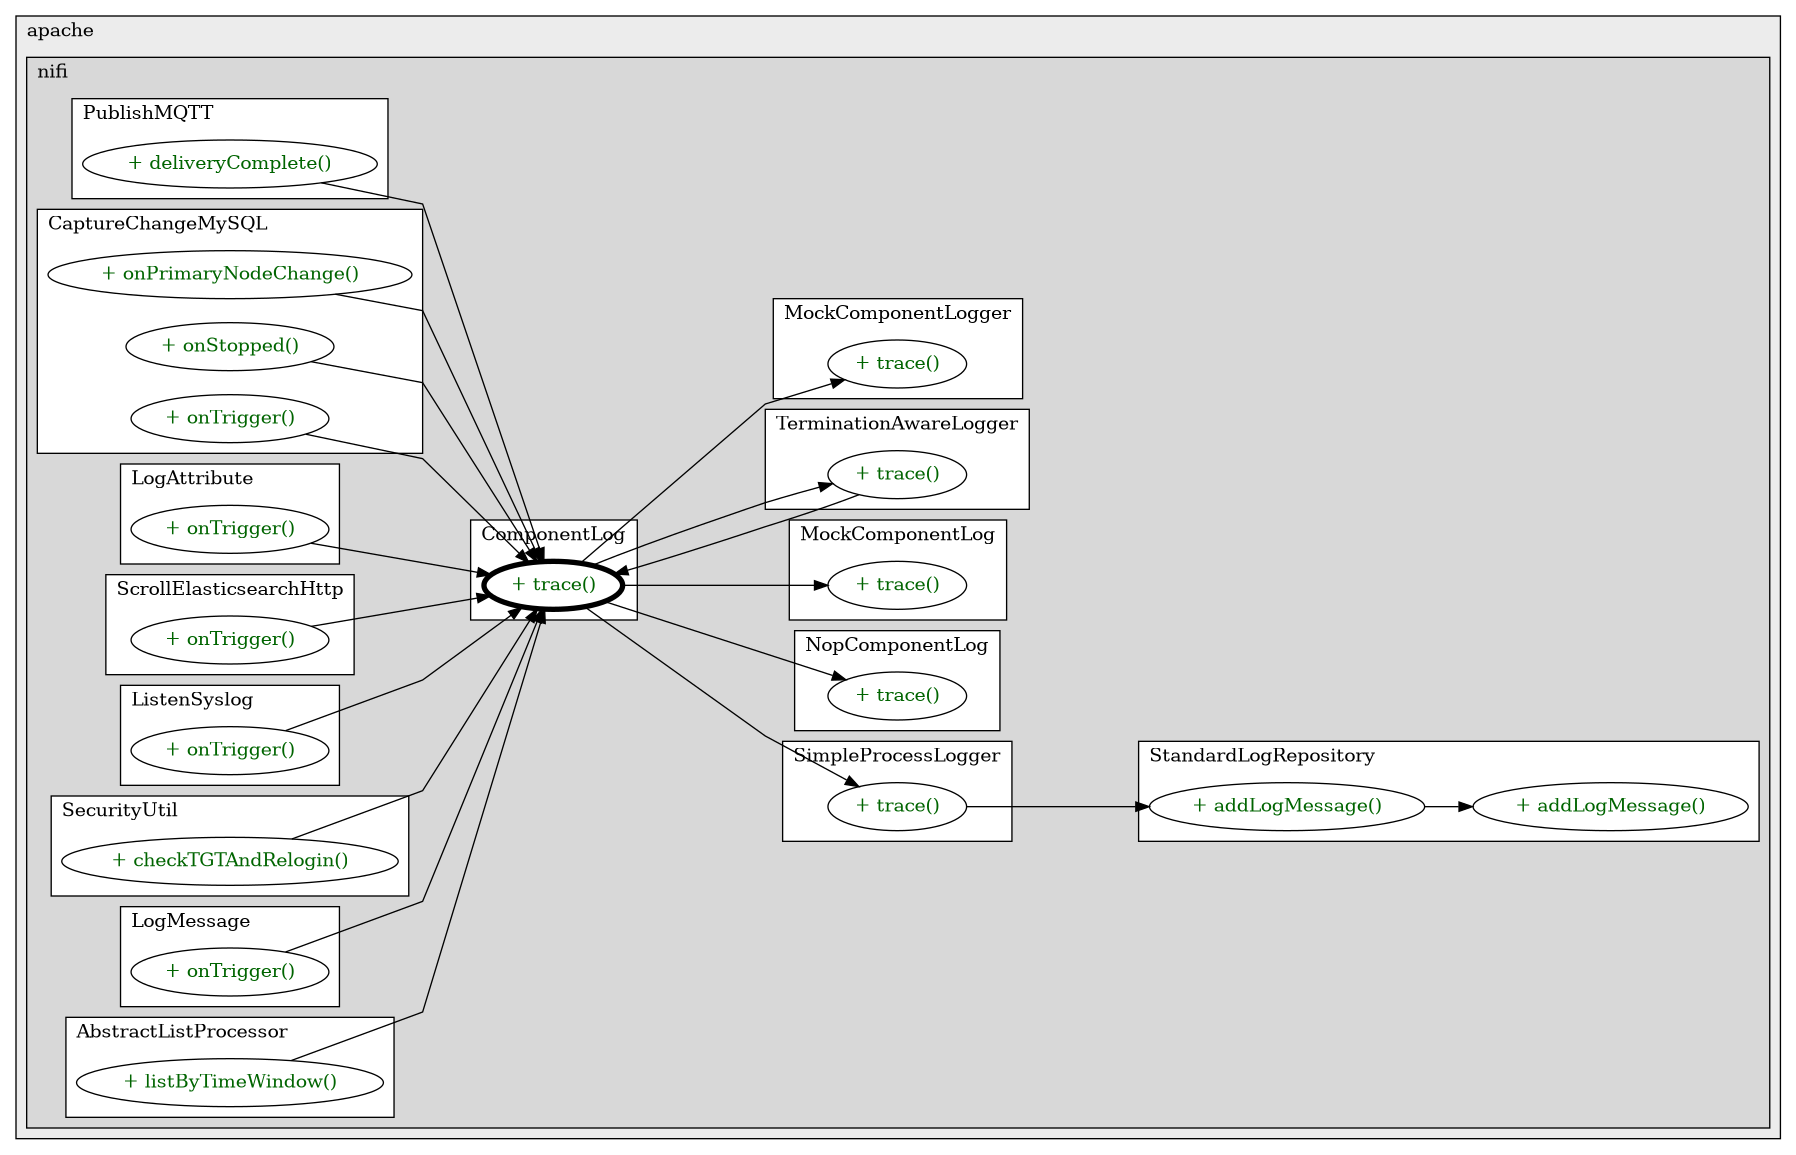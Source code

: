 @startuml

/' diagram meta data start
config=CallConfiguration;
{
  "rootMethod": "org.apache.nifi.logging.ComponentLog#trace(String)",
  "projectClassification": {
    "searchMode": "OpenProject", // OpenProject, AllProjects
    "includedProjects": "",
    "pathEndKeywords": "*.impl",
    "isClientPath": "",
    "isClientName": "",
    "isTestPath": "",
    "isTestName": "",
    "isMappingPath": "",
    "isMappingName": "",
    "isDataAccessPath": "",
    "isDataAccessName": "",
    "isDataStructurePath": "",
    "isDataStructureName": "",
    "isInterfaceStructuresPath": "",
    "isInterfaceStructuresName": "",
    "isEntryPointPath": "",
    "isEntryPointName": ""
  },
  "graphRestriction": {
    "classPackageExcludeFilter": "",
    "classPackageIncludeFilter": "",
    "classNameExcludeFilter": "",
    "classNameIncludeFilter": "",
    "methodNameExcludeFilter": "",
    "methodNameIncludeFilter": "",
    "removeByInheritance": "", // inheritance/annotation based filtering is done in a second step
    "removeByAnnotation": "",
    "removeByClassPackage": "", // cleanup the graph after inheritance/annotation based filtering is done
    "removeByClassName": "",
    "cutMappings": false,
    "cutEnum": true,
    "cutTests": true,
    "cutClient": true,
    "cutDataAccess": true,
    "cutInterfaceStructures": true,
    "cutDataStructures": true,
    "cutGetterAndSetter": true,
    "cutConstructors": true
  },
  "graphTraversal": {
    "forwardDepth": 3,
    "backwardDepth": 3,
    "classPackageExcludeFilter": "",
    "classPackageIncludeFilter": "",
    "classNameExcludeFilter": "",
    "classNameIncludeFilter": "",
    "methodNameExcludeFilter": "",
    "methodNameIncludeFilter": "",
    "hideMappings": false,
    "hideDataStructures": false,
    "hidePrivateMethods": true,
    "hideInterfaceCalls": true, // indirection: implementation -> interface (is hidden) -> implementation
    "onlyShowApplicationEntryPoints": false // root node is included
  },
  "details": {
    "aggregation": "GroupByClass", // ByClass, GroupByClass, None
    "showMethodParametersTypes": false,
    "showMethodParametersNames": false,
    "showMethodReturnType": false,
    "showPackageLevels": 2,
    "showCallOrder": false,
    "edgeMode": "MethodsOnly", // TypesOnly, MethodsOnly, TypesAndMethods, MethodsAndDirectTypeUsage
    "showDetailedClassStructure": false
  },
  "rootClass": "org.apache.nifi.logging.ComponentLog"
}
diagram meta data end '/



digraph g {
    rankdir="LR"
    splines=polyline
    

'nodes 
subgraph cluster_1411517106 { 
   	label=apache
	labeljust=l
	fillcolor="#ececec"
	style=filled
   
   subgraph cluster_781648802 { 
   	label=nifi
	labeljust=l
	fillcolor="#d8d8d8"
	style=filled
   
   subgraph cluster_1002388900 { 
   	label=PublishMQTT
	labeljust=l
	fillcolor=white
	style=filled
   
   PublishMQTT1617610039XXXdeliveryComplete229959768[
	label="+ deliveryComplete()"
	style=filled
	fillcolor=white
	tooltip="PublishMQTT

null"
	fontcolor=darkgreen
];
} 

subgraph cluster_1040168729 { 
   	label=CaptureChangeMySQL
	labeljust=l
	fillcolor=white
	style=filled
   
   CaptureChangeMySQL485385363XXXonPrimaryNodeChange193556499[
	label="+ onPrimaryNodeChange()"
	style=filled
	fillcolor=white
	tooltip="CaptureChangeMySQL

null"
	fontcolor=darkgreen
];

CaptureChangeMySQL485385363XXXonStopped135384992[
	label="+ onStopped()"
	style=filled
	fillcolor=white
	tooltip="CaptureChangeMySQL

null"
	fontcolor=darkgreen
];

CaptureChangeMySQL485385363XXXonTrigger302525551[
	label="+ onTrigger()"
	style=filled
	fillcolor=white
	tooltip="CaptureChangeMySQL

&#10;  \<p\>&#10;  The method called when this processor is triggered to operate by the&#10;  controller. In the absence of the {@link org.apache.nifi.annotation.behavior.TriggerSerially} annotation,&#10;  this method may be called concurrently from different threads.&#10;  When this method is called depends on how this processor is&#10;  configured within a controller to be triggered (timing or event&#10;  based).\</p\>&#10; &#10;  @param context provides access to convenience methods for obtaining&#10;  property values, delaying the scheduling of the processor, provides&#10;  access to Controller Services, etc.&#10;  @param sessionFactory provides access to a {@link ProcessSession}, which&#10;  can be used for accessing FlowFiles, etc.&#10; &#10;  @throws ProcessException if processing did not complete normally though&#10;  indicates the problem is an understood potential outcome of processing.&#10;  The controller/caller will handle these exceptions gracefully such as&#10;  logging, etc.. If another type of exception is allowed to propagate the&#10;  controller may no longer trigger this processor to operate, as this would&#10;  indicate a probable coding defect.&#10; "
	fontcolor=darkgreen
];
} 

subgraph cluster_1250929481 { 
   	label=SimpleProcessLogger
	labeljust=l
	fillcolor=white
	style=filled
   
   SimpleProcessLogger786985848XXXtrace1808118735[
	label="+ trace()"
	style=filled
	fillcolor=white
	tooltip="SimpleProcessLogger

null"
	fontcolor=darkgreen
];
} 

subgraph cluster_1534396166 { 
   	label=NopComponentLog
	labeljust=l
	fillcolor=white
	style=filled
   
   NopComponentLog832281502XXXtrace1808118735[
	label="+ trace()"
	style=filled
	fillcolor=white
	tooltip="NopComponentLog

null"
	fontcolor=darkgreen
];
} 

subgraph cluster_1684153142 { 
   	label=StandardLogRepository
	labeljust=l
	fillcolor=white
	style=filled
   
   StandardLogRepository1292167443XXXaddLogMessage1084326245[
	label="+ addLogMessage()"
	style=filled
	fillcolor=white
	tooltip="StandardLogRepository

null"
	fontcolor=darkgreen
];

StandardLogRepository1292167443XXXaddLogMessage907761562[
	label="+ addLogMessage()"
	style=filled
	fillcolor=white
	tooltip="StandardLogRepository

null"
	fontcolor=darkgreen
];
} 

subgraph cluster_1865804362 { 
   	label=LogAttribute
	labeljust=l
	fillcolor=white
	style=filled
   
   LogAttribute470851760XXXonTrigger1421322213[
	label="+ onTrigger()"
	style=filled
	fillcolor=white
	tooltip="LogAttribute

null"
	fontcolor=darkgreen
];
} 

subgraph cluster_1867352684 { 
   	label=ScrollElasticsearchHttp
	labeljust=l
	fillcolor=white
	style=filled
   
   ScrollElasticsearchHttp466089974XXXonTrigger1421322213[
	label="+ onTrigger()"
	style=filled
	fillcolor=white
	tooltip="ScrollElasticsearchHttp

null"
	fontcolor=darkgreen
];
} 

subgraph cluster_1921211216 { 
   	label=ComponentLog
	labeljust=l
	fillcolor=white
	style=filled
   
   ComponentLog978875333XXXtrace1808118735[
	label="+ trace()"
	style=filled
	fillcolor=white
	tooltip="ComponentLog

null"
	penwidth=4
	fontcolor=darkgreen
];
} 

subgraph cluster_1997725700 { 
   	label=ListenSyslog
	labeljust=l
	fillcolor=white
	style=filled
   
   ListenSyslog470851760XXXonTrigger1421322213[
	label="+ onTrigger()"
	style=filled
	fillcolor=white
	tooltip="ListenSyslog

null"
	fontcolor=darkgreen
];
} 

subgraph cluster_2048858659 { 
   	label=MockComponentLog
	labeljust=l
	fillcolor=white
	style=filled
   
   MockComponentLog306090332XXXtrace1808118735[
	label="+ trace()"
	style=filled
	fillcolor=white
	tooltip="MockComponentLog

null"
	fontcolor=darkgreen
];
} 

subgraph cluster_219057026 { 
   	label=TerminationAwareLogger
	labeljust=l
	fillcolor=white
	style=filled
   
   TerminationAwareLogger1158014602XXXtrace1808118735[
	label="+ trace()"
	style=filled
	fillcolor=white
	tooltip="TerminationAwareLogger

null"
	fontcolor=darkgreen
];
} 

subgraph cluster_21917167 { 
   	label=SecurityUtil
	labeljust=l
	fillcolor=white
	style=filled
   
   SecurityUtil1705164543XXXcheckTGTAndRelogin2081188287[
	label="+ checkTGTAndRelogin()"
	style=filled
	fillcolor=white
	tooltip="SecurityUtil

null"
	fontcolor=darkgreen
];
} 

subgraph cluster_320771679 { 
   	label=LogMessage
	labeljust=l
	fillcolor=white
	style=filled
   
   LogMessage470851760XXXonTrigger1421322213[
	label="+ onTrigger()"
	style=filled
	fillcolor=white
	tooltip="LogMessage

null"
	fontcolor=darkgreen
];
} 

subgraph cluster_492547111 { 
   	label=MockComponentLogger
	labeljust=l
	fillcolor=white
	style=filled
   
   MockComponentLogger305847012XXXtrace1808118735[
	label="+ trace()"
	style=filled
	fillcolor=white
	tooltip="MockComponentLogger

null"
	fontcolor=darkgreen
];
} 

subgraph cluster_833282584 { 
   	label=AbstractListProcessor
	labeljust=l
	fillcolor=white
	style=filled
   
   AbstractListProcessor1549696020XXXlistByTimeWindow1421322213[
	label="+ listByTimeWindow()"
	style=filled
	fillcolor=white
	tooltip="AbstractListProcessor

null"
	fontcolor=darkgreen
];
} 
} 
} 

'edges    
AbstractListProcessor1549696020XXXlistByTimeWindow1421322213 -> ComponentLog978875333XXXtrace1808118735;
CaptureChangeMySQL485385363XXXonPrimaryNodeChange193556499 -> ComponentLog978875333XXXtrace1808118735;
CaptureChangeMySQL485385363XXXonStopped135384992 -> ComponentLog978875333XXXtrace1808118735;
CaptureChangeMySQL485385363XXXonTrigger302525551 -> ComponentLog978875333XXXtrace1808118735;
ComponentLog978875333XXXtrace1808118735 -> MockComponentLog306090332XXXtrace1808118735;
ComponentLog978875333XXXtrace1808118735 -> MockComponentLogger305847012XXXtrace1808118735;
ComponentLog978875333XXXtrace1808118735 -> NopComponentLog832281502XXXtrace1808118735;
ComponentLog978875333XXXtrace1808118735 -> SimpleProcessLogger786985848XXXtrace1808118735;
ComponentLog978875333XXXtrace1808118735 -> TerminationAwareLogger1158014602XXXtrace1808118735;
ListenSyslog470851760XXXonTrigger1421322213 -> ComponentLog978875333XXXtrace1808118735;
LogAttribute470851760XXXonTrigger1421322213 -> ComponentLog978875333XXXtrace1808118735;
LogMessage470851760XXXonTrigger1421322213 -> ComponentLog978875333XXXtrace1808118735;
PublishMQTT1617610039XXXdeliveryComplete229959768 -> ComponentLog978875333XXXtrace1808118735;
ScrollElasticsearchHttp466089974XXXonTrigger1421322213 -> ComponentLog978875333XXXtrace1808118735;
SecurityUtil1705164543XXXcheckTGTAndRelogin2081188287 -> ComponentLog978875333XXXtrace1808118735;
SimpleProcessLogger786985848XXXtrace1808118735 -> StandardLogRepository1292167443XXXaddLogMessage907761562;
StandardLogRepository1292167443XXXaddLogMessage907761562 -> StandardLogRepository1292167443XXXaddLogMessage1084326245;
TerminationAwareLogger1158014602XXXtrace1808118735 -> ComponentLog978875333XXXtrace1808118735;
    
}
@enduml